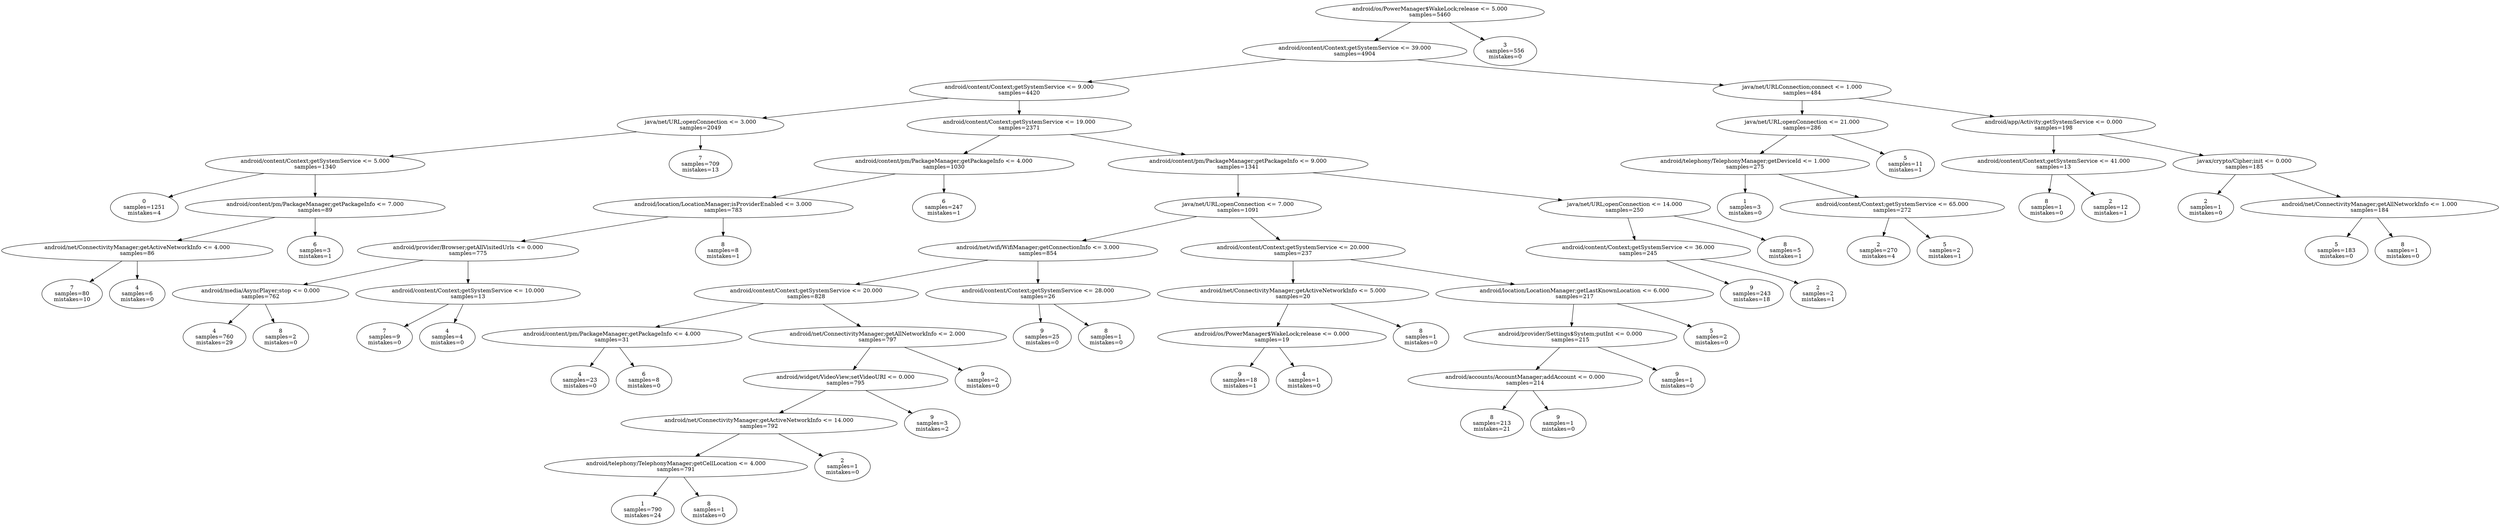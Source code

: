 digraph ClusteringTree {
n_0 [label="android/os/PowerManager$WakeLock;release <= 5.000
samples=\5460"];
n_1 [label="android/content/Context;getSystemService <= 39.000
samples=\4904"];
n_2 [label="3
samples=\556
mistakes=\0"];
n_3 [label="android/content/Context;getSystemService <= 9.000
samples=\4420"];
n_4 [label="java/net/URLConnection;connect <= 1.000
samples=\484"];
n_5 [label="java/net/URL;openConnection <= 3.000
samples=\2049"];
n_6 [label="android/content/Context;getSystemService <= 19.000
samples=\2371"];
n_7 [label="java/net/URL;openConnection <= 21.000
samples=\286"];
n_8 [label="android/app/Activity;getSystemService <= 0.000
samples=\198"];
n_9 [label="android/content/Context;getSystemService <= 5.000
samples=\1340"];
n_10 [label="7
samples=\709
mistakes=\13"];
n_11 [label="android/content/pm/PackageManager;getPackageInfo <= 4.000
samples=\1030"];
n_12 [label="android/content/pm/PackageManager;getPackageInfo <= 9.000
samples=\1341"];
n_13 [label="android/telephony/TelephonyManager;getDeviceId <= 1.000
samples=\275"];
n_14 [label="5
samples=\11
mistakes=\1"];
n_15 [label="android/content/Context;getSystemService <= 41.000
samples=\13"];
n_16 [label="javax/crypto/Cipher;init <= 0.000
samples=\185"];
n_17 [label="0
samples=\1251
mistakes=\4"];
n_18 [label="android/content/pm/PackageManager;getPackageInfo <= 7.000
samples=\89"];
n_19 [label="android/location/LocationManager;isProviderEnabled <= 3.000
samples=\783"];
n_20 [label="6
samples=\247
mistakes=\1"];
n_21 [label="java/net/URL;openConnection <= 7.000
samples=\1091"];
n_22 [label="java/net/URL;openConnection <= 14.000
samples=\250"];
n_23 [label="1
samples=\3
mistakes=\0"];
n_24 [label="android/content/Context;getSystemService <= 65.000
samples=\272"];
n_25 [label="8
samples=\1
mistakes=\0"];
n_26 [label="2
samples=\12
mistakes=\1"];
n_27 [label="2
samples=\1
mistakes=\0"];
n_28 [label="android/net/ConnectivityManager;getAllNetworkInfo <= 1.000
samples=\184"];
n_29 [label="android/net/ConnectivityManager;getActiveNetworkInfo <= 4.000
samples=\86"];
n_30 [label="6
samples=\3
mistakes=\1"];
n_31 [label="android/provider/Browser;getAllVisitedUrls <= 0.000
samples=\775"];
n_32 [label="8
samples=\8
mistakes=\1"];
n_33 [label="android/net/wifi/WifiManager;getConnectionInfo <= 3.000
samples=\854"];
n_34 [label="android/content/Context;getSystemService <= 20.000
samples=\237"];
n_35 [label="android/content/Context;getSystemService <= 36.000
samples=\245"];
n_36 [label="8
samples=\5
mistakes=\1"];
n_37 [label="2
samples=\270
mistakes=\4"];
n_38 [label="5
samples=\2
mistakes=\1"];
n_39 [label="5
samples=\183
mistakes=\0"];
n_40 [label="8
samples=\1
mistakes=\0"];
n_41 [label="7
samples=\80
mistakes=\10"];
n_42 [label="4
samples=\6
mistakes=\0"];
n_43 [label="android/media/AsyncPlayer;stop <= 0.000
samples=\762"];
n_44 [label="android/content/Context;getSystemService <= 10.000
samples=\13"];
n_45 [label="android/content/Context;getSystemService <= 20.000
samples=\828"];
n_46 [label="android/content/Context;getSystemService <= 28.000
samples=\26"];
n_47 [label="android/net/ConnectivityManager;getActiveNetworkInfo <= 5.000
samples=\20"];
n_48 [label="android/location/LocationManager;getLastKnownLocation <= 6.000
samples=\217"];
n_49 [label="9
samples=\243
mistakes=\18"];
n_50 [label="2
samples=\2
mistakes=\1"];
n_51 [label="4
samples=\760
mistakes=\29"];
n_52 [label="8
samples=\2
mistakes=\0"];
n_53 [label="7
samples=\9
mistakes=\0"];
n_54 [label="4
samples=\4
mistakes=\0"];
n_55 [label="android/content/pm/PackageManager;getPackageInfo <= 4.000
samples=\31"];
n_56 [label="android/net/ConnectivityManager;getAllNetworkInfo <= 2.000
samples=\797"];
n_57 [label="9
samples=\25
mistakes=\0"];
n_58 [label="8
samples=\1
mistakes=\0"];
n_59 [label="android/os/PowerManager$WakeLock;release <= 0.000
samples=\19"];
n_60 [label="8
samples=\1
mistakes=\0"];
n_61 [label="android/provider/Settings$System;putInt <= 0.000
samples=\215"];
n_62 [label="5
samples=\2
mistakes=\0"];
n_63 [label="4
samples=\23
mistakes=\0"];
n_64 [label="6
samples=\8
mistakes=\0"];
n_65 [label="android/widget/VideoView;setVideoURI <= 0.000
samples=\795"];
n_66 [label="9
samples=\2
mistakes=\0"];
n_67 [label="9
samples=\18
mistakes=\1"];
n_68 [label="4
samples=\1
mistakes=\0"];
n_69 [label="android/accounts/AccountManager;addAccount <= 0.000
samples=\214"];
n_70 [label="9
samples=\1
mistakes=\0"];
n_71 [label="android/net/ConnectivityManager;getActiveNetworkInfo <= 14.000
samples=\792"];
n_72 [label="9
samples=\3
mistakes=\2"];
n_73 [label="8
samples=\213
mistakes=\21"];
n_74 [label="9
samples=\1
mistakes=\0"];
n_75 [label="android/telephony/TelephonyManager;getCellLocation <= 4.000
samples=\791"];
n_76 [label="2
samples=\1
mistakes=\0"];
n_77 [label="1
samples=\790
mistakes=\24"];
n_78 [label="8
samples=\1
mistakes=\0"];
n_0 -> n_1;
n_0 -> n_2;
n_1 -> n_3;
n_1 -> n_4;
n_3 -> n_5;
n_3 -> n_6;
n_4 -> n_7;
n_4 -> n_8;
n_5 -> n_9;
n_5 -> n_10;
n_6 -> n_11;
n_6 -> n_12;
n_7 -> n_13;
n_7 -> n_14;
n_8 -> n_15;
n_8 -> n_16;
n_9 -> n_17;
n_9 -> n_18;
n_11 -> n_19;
n_11 -> n_20;
n_12 -> n_21;
n_12 -> n_22;
n_13 -> n_23;
n_13 -> n_24;
n_15 -> n_25;
n_15 -> n_26;
n_16 -> n_27;
n_16 -> n_28;
n_18 -> n_29;
n_18 -> n_30;
n_19 -> n_31;
n_19 -> n_32;
n_21 -> n_33;
n_21 -> n_34;
n_22 -> n_35;
n_22 -> n_36;
n_24 -> n_37;
n_24 -> n_38;
n_28 -> n_39;
n_28 -> n_40;
n_29 -> n_41;
n_29 -> n_42;
n_31 -> n_43;
n_31 -> n_44;
n_33 -> n_45;
n_33 -> n_46;
n_34 -> n_47;
n_34 -> n_48;
n_35 -> n_49;
n_35 -> n_50;
n_43 -> n_51;
n_43 -> n_52;
n_44 -> n_53;
n_44 -> n_54;
n_45 -> n_55;
n_45 -> n_56;
n_46 -> n_57;
n_46 -> n_58;
n_47 -> n_59;
n_47 -> n_60;
n_48 -> n_61;
n_48 -> n_62;
n_55 -> n_63;
n_55 -> n_64;
n_56 -> n_65;
n_56 -> n_66;
n_59 -> n_67;
n_59 -> n_68;
n_61 -> n_69;
n_61 -> n_70;
n_65 -> n_71;
n_65 -> n_72;
n_69 -> n_73;
n_69 -> n_74;
n_71 -> n_75;
n_71 -> n_76;
n_75 -> n_77;
n_75 -> n_78;
}

